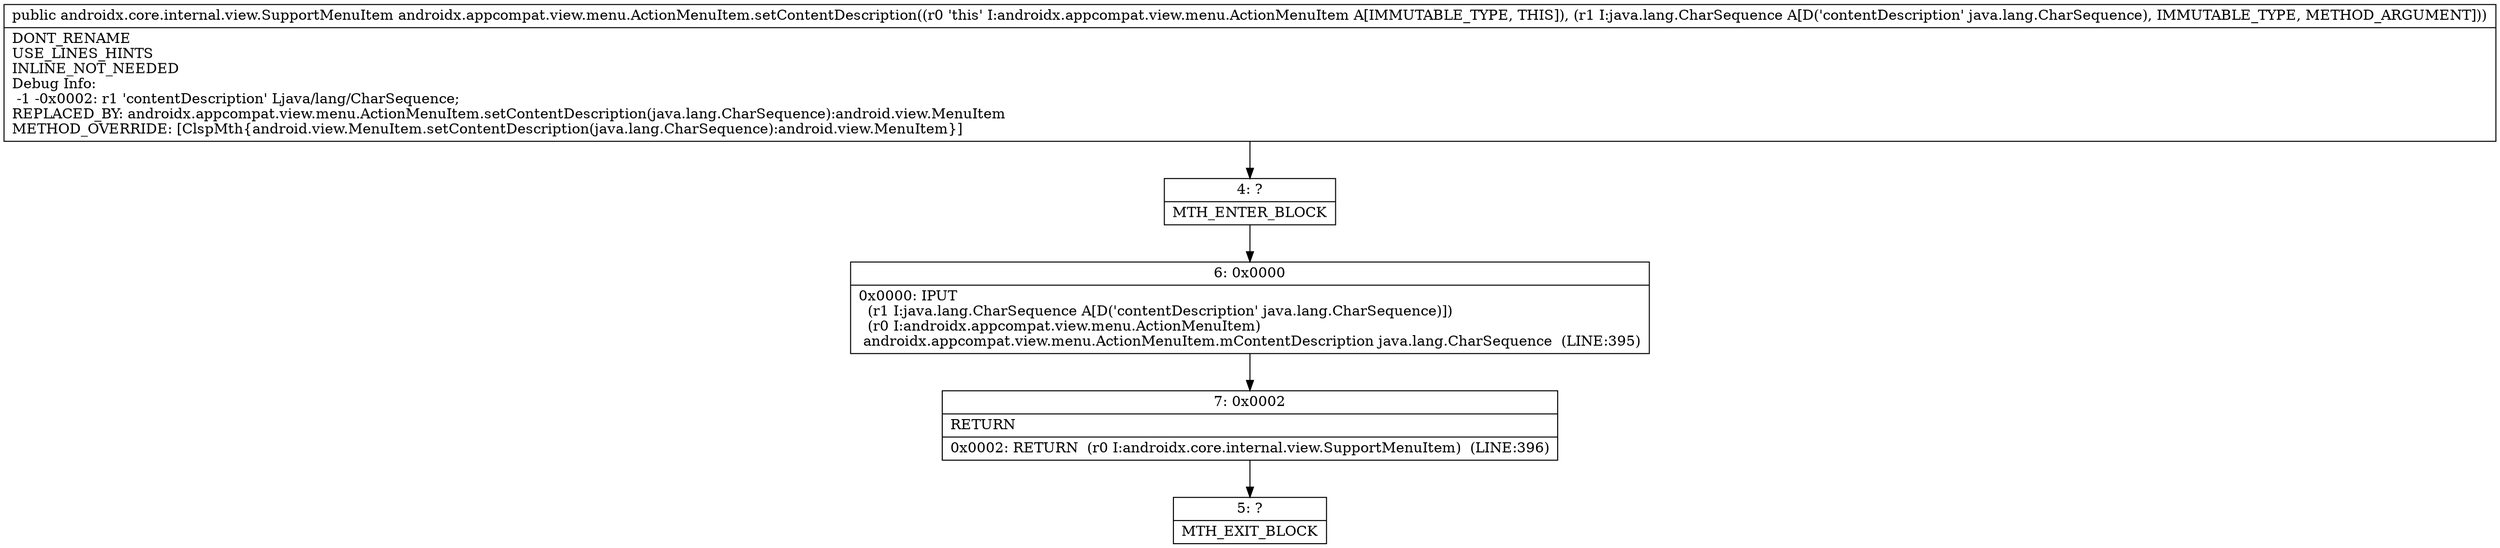 digraph "CFG forandroidx.appcompat.view.menu.ActionMenuItem.setContentDescription(Ljava\/lang\/CharSequence;)Landroidx\/core\/internal\/view\/SupportMenuItem;" {
Node_4 [shape=record,label="{4\:\ ?|MTH_ENTER_BLOCK\l}"];
Node_6 [shape=record,label="{6\:\ 0x0000|0x0000: IPUT  \l  (r1 I:java.lang.CharSequence A[D('contentDescription' java.lang.CharSequence)])\l  (r0 I:androidx.appcompat.view.menu.ActionMenuItem)\l androidx.appcompat.view.menu.ActionMenuItem.mContentDescription java.lang.CharSequence  (LINE:395)\l}"];
Node_7 [shape=record,label="{7\:\ 0x0002|RETURN\l|0x0002: RETURN  (r0 I:androidx.core.internal.view.SupportMenuItem)  (LINE:396)\l}"];
Node_5 [shape=record,label="{5\:\ ?|MTH_EXIT_BLOCK\l}"];
MethodNode[shape=record,label="{public androidx.core.internal.view.SupportMenuItem androidx.appcompat.view.menu.ActionMenuItem.setContentDescription((r0 'this' I:androidx.appcompat.view.menu.ActionMenuItem A[IMMUTABLE_TYPE, THIS]), (r1 I:java.lang.CharSequence A[D('contentDescription' java.lang.CharSequence), IMMUTABLE_TYPE, METHOD_ARGUMENT]))  | DONT_RENAME\lUSE_LINES_HINTS\lINLINE_NOT_NEEDED\lDebug Info:\l  \-1 \-0x0002: r1 'contentDescription' Ljava\/lang\/CharSequence;\lREPLACED_BY: androidx.appcompat.view.menu.ActionMenuItem.setContentDescription(java.lang.CharSequence):android.view.MenuItem\lMETHOD_OVERRIDE: [ClspMth\{android.view.MenuItem.setContentDescription(java.lang.CharSequence):android.view.MenuItem\}]\l}"];
MethodNode -> Node_4;Node_4 -> Node_6;
Node_6 -> Node_7;
Node_7 -> Node_5;
}

